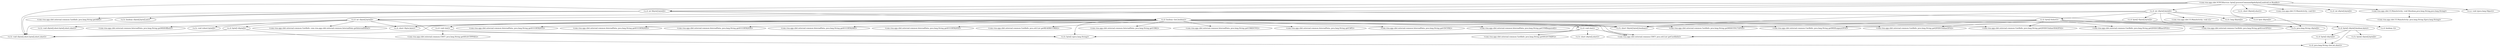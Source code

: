 digraph "Call_Graph" {
    "<com.visa.app.cdet.VCPCSService: byte[] processCommandApdu(byte[],android.os.Bundle)>"
    "<o.Ιɿ: void ι(byte[],short,byte[],short,short)>"
    "<com.visa.app.cdet.VCPCSService: byte[] processCommandApdu(byte[],android.os.Bundle)>"->"<o.Ιɿ: void ι(byte[],short,byte[],short,short)>";
    "<o.Ιɿ: short Ι(byte[],short)>"
    "<com.visa.app.cdet.VCPCSService: byte[] processCommandApdu(byte[],android.os.Bundle)>"->"<o.Ιɿ: short Ι(byte[],short)>";
    "<o.ιł: int ι(byte[],byte[])>"
    "<com.visa.app.cdet.VCPCSService: byte[] processCommandApdu(byte[],android.os.Bundle)>"->"<o.ιł: int ι(byte[],byte[])>";
    "<com.visa.app.cdet.UI.MainActivity: void ӏ()>"
    "<com.visa.app.cdet.VCPCSService: byte[] processCommandApdu(byte[],android.os.Bundle)>"->"<com.visa.app.cdet.UI.MainActivity: void ӏ()>";
    "<o.ιł: int ı(byte[],byte[])>"
    "<com.visa.app.cdet.VCPCSService: byte[] processCommandApdu(byte[],android.os.Bundle)>"->"<o.ιł: int ı(byte[],byte[])>";
    "<o.ιł: int Ι(byte[],byte[])>"
    "<com.visa.app.cdet.VCPCSService: byte[] processCommandApdu(byte[],android.os.Bundle)>"->"<o.ιł: int Ι(byte[],byte[])>";
    "<o.ιł: int ɩ(byte[],byte[])>"
    "<com.visa.app.cdet.VCPCSService: byte[] processCommandApdu(byte[],android.os.Bundle)>"->"<o.ιł: int ɩ(byte[],byte[])>";
    "<o.Ιɿ: java.lang.String ι(byte[])>"
    "<com.visa.app.cdet.VCPCSService: byte[] processCommandApdu(byte[],android.os.Bundle)>"->"<o.Ιɿ: java.lang.String ι(byte[])>";
    "<com.visa.app.cdet.UI.MainActivity: void Ι(boolean,java.lang.String,java.lang.String)>"
    "<com.visa.app.cdet.VCPCSService: byte[] processCommandApdu(byte[],android.os.Bundle)>"->"<com.visa.app.cdet.UI.MainActivity: void Ι(boolean,java.lang.String,java.lang.String)>";
    "<o.ʟі: void ι(java.lang.Object)>"
    "<com.visa.app.cdet.VCPCSService: byte[] processCommandApdu(byte[],android.os.Bundle)>"->"<o.ʟі: void ι(java.lang.Object)>";
    "<o.ιł: short ǃ(byte,byte)>"
    "<o.ιł: int ι(byte[],byte[])>"->"<o.ιł: short ǃ(byte,byte)>";
    "<o.Ιɿ: short ǃ(byte[],byte[],boolean)>"
    "<o.ιł: int ι(byte[],byte[])>"->"<o.Ιɿ: short ǃ(byte[],byte[],boolean)>";
    "<com.visa.app.cdet.external.common.CDET: java.util.List getCardInfo()>"
    "<o.ιł: int ι(byte[],byte[])>"->"<com.visa.app.cdet.external.common.CDET: java.util.List getCardInfo()>";
    "<com.visa.app.cdet.external.common.CardInfo: com.visa.app.cdet.external.common.InternalData getInternalData()>"
    "<o.ιł: int ι(byte[],byte[])>"->"<com.visa.app.cdet.external.common.CardInfo: com.visa.app.cdet.external.common.InternalData getInternalData()>";
    "<com.visa.app.cdet.external.common.InternalData: java.lang.String getMSDOffset()>"
    "<o.ιł: int ι(byte[],byte[])>"->"<com.visa.app.cdet.external.common.InternalData: java.lang.String getMSDOffset()>";
    "<o.Ιɿ: byte[] ι(java.lang.String)>"
    "<o.ιł: int ι(byte[],byte[])>"->"<o.Ιɿ: byte[] ι(java.lang.String)>";
    "<o.Ιɿ: void ι(short,byte[])>"
    "<o.ιł: int ι(byte[],byte[])>"->"<o.Ιɿ: void ι(short,byte[])>";
    "<o.Ιɿ: void ı(byte[],short,byte[],short,short)>"
    "<o.ιł: int ι(byte[],byte[])>"->"<o.Ιɿ: void ı(byte[],short,byte[],short,short)>";
    "<o.ιł: byte[] ɩ(byte[])>"
    "<o.ιł: int ι(byte[],byte[])>"->"<o.ιł: byte[] ɩ(byte[])>";
    "<o.ιł: int Ι(byte[],byte[])>"->"<com.visa.app.cdet.external.common.CDET: java.util.List getCardInfo()>";
    "<com.visa.app.cdet.external.common.CardInfo: java.lang.String getAID()>"
    "<o.ιł: int Ι(byte[],byte[])>"->"<com.visa.app.cdet.external.common.CardInfo: java.lang.String getAID()>";
    "<o.Ιɿ: boolean ι(byte[],byte[],int)>"
    "<o.ιł: int Ι(byte[],byte[])>"->"<o.Ιɿ: boolean ι(byte[],byte[],int)>";
    "<o.ιł: boolean ɩ(int,boolean)>"
    "<o.ιł: int Ι(byte[],byte[])>"->"<o.ιł: boolean ɩ(int,boolean)>";
    "<o.ιł: int Ι(byte[],byte[])>"->"<o.Ιɿ: void ι(byte[],short,byte[],short,short)>";
    "<o.ιł: byte[] Ι(short)>"
    "<o.ιł: int ɩ(byte[],byte[])>"->"<o.ιł: byte[] Ι(short)>";
    "<com.visa.app.cdet.UI.MainActivity: void ɾ()>"
    "<o.ιł: int ɩ(byte[],byte[])>"->"<com.visa.app.cdet.UI.MainActivity: void ɾ()>";
    "<o.Ιɿ: long Ι(byte[])>"
    "<o.ιł: int ɩ(byte[],byte[])>"->"<o.Ιɿ: long Ι(byte[])>";
    "<o.ιł: int ɩ(byte[],byte[])>"->"<o.Ιɿ: short ǃ(byte[],byte[],boolean)>";
    "<o.ιł: byte Ι(byte[])>"
    "<o.ιł: int ɩ(byte[],byte[])>"->"<o.ιł: byte Ι(byte[])>";
    "<o.ιł: int ɩ(byte[],byte[])>"->"<o.Ιɿ: java.lang.String ι(byte[])>";
    "<o.ιł: byte[] ǃ(byte[],byte[])>"
    "<o.ιł: int ɩ(byte[],byte[])>"->"<o.ιł: byte[] ǃ(byte[],byte[])>";
    "<o.ιł: int ɩ(byte[],byte[])>"->"<o.Ιɿ: void ι(byte[],short,byte[],short,short)>";
    "<com.visa.app.cdet.UI.MainActivity: java.lang.String Ι(java.lang.String)>"
    "<com.visa.app.cdet.UI.MainActivity: void Ι(boolean,java.lang.String,java.lang.String)>"->"<com.visa.app.cdet.UI.MainActivity: java.lang.String Ι(java.lang.String)>";
    "<o.ιł: java.lang.String ι(int,int,short)>"
    "<o.ιł: byte[] ɩ(byte[])>"->"<o.ιł: java.lang.String ι(int,int,short)>";
    "<o.ιł: byte[] ɩ(byte[])>"->"<o.Ιɿ: void ι(byte[],short,byte[],short,short)>";
    "<o.ιł: boolean ɩ(int,boolean)>"->"<com.visa.app.cdet.external.common.CDET: java.util.List getCardInfo()>";
    "<o.ιł: boolean ɩ(int,boolean)>"->"<com.visa.app.cdet.external.common.CardInfo: com.visa.app.cdet.external.common.InternalData getInternalData()>";
    "<com.visa.app.cdet.external.common.InternalData: java.lang.String getUDK()>"
    "<o.ιł: boolean ɩ(int,boolean)>"->"<com.visa.app.cdet.external.common.InternalData: java.lang.String getUDK()>";
    "<o.ιł: boolean ɩ(int,boolean)>"->"<o.Ιɿ: byte[] ι(java.lang.String)>";
    "<com.visa.app.cdet.external.common.InternalData: java.lang.String getUDKDCVV()>"
    "<o.ιł: boolean ɩ(int,boolean)>"->"<com.visa.app.cdet.external.common.InternalData: java.lang.String getUDKDCVV()>";
    "<com.visa.app.cdet.external.common.InternalData: java.lang.String getCAP()>"
    "<o.ιł: boolean ɩ(int,boolean)>"->"<com.visa.app.cdet.external.common.InternalData: java.lang.String getCAP()>";
    "<com.visa.app.cdet.external.common.InternalData: java.lang.String getCDCVM()>"
    "<o.ιł: boolean ɩ(int,boolean)>"->"<com.visa.app.cdet.external.common.InternalData: java.lang.String getCDCVM()>";
    "<com.visa.app.cdet.external.common.InternalData: java.lang.String getCVMRequired()>"
    "<o.ιł: boolean ɩ(int,boolean)>"->"<com.visa.app.cdet.external.common.InternalData: java.lang.String getCVMRequired()>";
    "<com.visa.app.cdet.external.common.InternalData: java.lang.String getICCCRT8201()>"
    "<o.ιł: boolean ɩ(int,boolean)>"->"<com.visa.app.cdet.external.common.InternalData: java.lang.String getICCCRT8201()>";
    "<com.visa.app.cdet.external.common.InternalData: java.lang.String getICCCRT8202()>"
    "<o.ιł: boolean ɩ(int,boolean)>"->"<com.visa.app.cdet.external.common.InternalData: java.lang.String getICCCRT8202()>";
    "<com.visa.app.cdet.external.common.InternalData: java.lang.String getICCCRT8203()>"
    "<o.ιł: boolean ɩ(int,boolean)>"->"<com.visa.app.cdet.external.common.InternalData: java.lang.String getICCCRT8203()>";
    "<com.visa.app.cdet.external.common.InternalData: java.lang.String getICCCRT8204()>"
    "<o.ιł: boolean ɩ(int,boolean)>"->"<com.visa.app.cdet.external.common.InternalData: java.lang.String getICCCRT8204()>";
    "<com.visa.app.cdet.external.common.InternalData: java.lang.String getICCCRT8205()>"
    "<o.ιł: boolean ɩ(int,boolean)>"->"<com.visa.app.cdet.external.common.InternalData: java.lang.String getICCCRT8205()>";
    "<com.visa.app.cdet.external.common.CardInfo: java.util.List getREADRECORD()>"
    "<o.ιł: boolean ɩ(int,boolean)>"->"<com.visa.app.cdet.external.common.CardInfo: java.util.List getREADRECORD()>";
    "<o.ιł: boolean ɩ(int,boolean)>"->"<o.ιł: short ǃ(byte,byte)>";
    "<o.ιł: boolean ɩ(int,boolean)>"->"<o.Ιɿ: short ǃ(byte[],byte[],boolean)>";
    "<o.ιł: boolean ɩ(int,boolean)>"->"<o.Ιɿ: java.lang.String ι(byte[])>";
    "<o.ιł: boolean ɩ(int,boolean)>"->"<o.Ιɿ: void ι(byte[],short,byte[],short,short)>";
    "<o.ιł: void ι(int)>"
    "<o.ιł: boolean ɩ(int,boolean)>"->"<o.ιł: void ι(int)>";
    "<o.ιł: void ı(int)>"
    "<o.ιł: boolean ɩ(int,boolean)>"->"<o.ιł: void ı(int)>";
    "<com.visa.app.cdet.external.common.CardInfo: java.lang.String getQVSDCOnlineGPO()>"
    "<o.ιł: boolean ɩ(int,boolean)>"->"<com.visa.app.cdet.external.common.CardInfo: java.lang.String getQVSDCOnlineGPO()>";
    "<com.visa.app.cdet.external.common.CardInfo: java.lang.String getQVSDCOnlineODAGPO()>"
    "<o.ιł: boolean ɩ(int,boolean)>"->"<com.visa.app.cdet.external.common.CardInfo: java.lang.String getQVSDCOnlineODAGPO()>";
    "<com.visa.app.cdet.external.common.CardInfo: java.lang.String getQVSDCOfflineGPO()>"
    "<o.ιł: boolean ɩ(int,boolean)>"->"<com.visa.app.cdet.external.common.CardInfo: java.lang.String getQVSDCOfflineGPO()>";
    "<com.visa.app.cdet.external.common.CardInfo: java.lang.String getMSDCVN17GPO()>"
    "<o.ιł: boolean ɩ(int,boolean)>"->"<com.visa.app.cdet.external.common.CardInfo: java.lang.String getMSDCVN17GPO()>";
    "<com.visa.app.cdet.external.common.CardInfo: java.lang.String getMSDLegacyGPO()>"
    "<o.ιł: boolean ɩ(int,boolean)>"->"<com.visa.app.cdet.external.common.CardInfo: java.lang.String getMSDLegacyGPO()>";
    "<o.ιł: byte[] Ι(short)>"->"<o.Ιɿ: java.lang.String ι(byte[])>";
    "<o.ιł: byte[] Ι(short)>"->"<com.visa.app.cdet.external.common.CDET: java.util.List getCardInfo()>";
    "<o.ιł: byte[] Ι(short)>"->"<com.visa.app.cdet.external.common.CardInfo: java.lang.String getQVSDCOfflineGPO()>";
    "<o.ιł: byte[] Ι(short)>"->"<com.visa.app.cdet.external.common.CardInfo: java.lang.String getQVSDCOnlineODAGPO()>";
    "<o.ιł: byte[] Ι(short)>"->"<com.visa.app.cdet.external.common.CardInfo: java.lang.String getQVSDCOnlineGPO()>";
    "<o.ιł: byte[] Ι(short)>"->"<com.visa.app.cdet.external.common.CardInfo: java.lang.String getMSDCVN17GPO()>";
    "<o.ιł: byte[] Ι(short)>"->"<com.visa.app.cdet.external.common.CardInfo: java.lang.String getMSDLegacyGPO()>";
    "<com.visa.app.cdet.external.common.CardInfo: java.lang.String getErrorGPO()>"
    "<o.ιł: byte[] Ι(short)>"->"<com.visa.app.cdet.external.common.CardInfo: java.lang.String getErrorGPO()>";
    "<o.ιł: byte[] Ι(short)>"->"<o.Ιɿ: byte[] ι(java.lang.String)>";
    "<o.ιł: boolean ǃ()>"
    "<o.ιł: byte Ι(byte[])>"->"<o.ιł: boolean ǃ()>";
    "<o.ιł: byte[] ǃ(byte[],byte[])>"->"<o.Ιɿ: short ǃ(byte[],byte[],boolean)>";
    "<o.ιł: byte[] ɩ(byte[],boolean,byte)>"
    "<o.ιł: byte[] ǃ(byte[],byte[])>"->"<o.ιł: byte[] ɩ(byte[],boolean,byte)>";
    "<com.visa.app.cdet.external.common.CDET: java.lang.String getSELECTPPSE()>"
    "<o.ιł: void ι(int)>"->"<com.visa.app.cdet.external.common.CDET: java.lang.String getSELECTPPSE()>";
    "<o.ιł: void ι(int)>"->"<o.Ιɿ: byte[] ι(java.lang.String)>";
    "<o.ιł: void ı(int)>"->"<com.visa.app.cdet.external.common.CDET: java.util.List getCardInfo()>";
    "<com.visa.app.cdet.external.common.CardInfo: java.lang.String getSELECTADF()>"
    "<o.ιł: void ı(int)>"->"<com.visa.app.cdet.external.common.CardInfo: java.lang.String getSELECTADF()>";
    "<o.ιł: void ı(int)>"->"<o.Ιɿ: byte[] ι(java.lang.String)>";
    "<o.Ιɿ: short ı(byte[],short)>"
    "<o.ιł: void ı(int)>"->"<o.Ιɿ: short ı(byte[],short)>";
    "<o.ιł: byte[] ι(byte[])>"
    "<o.ιł: byte[] ɩ(byte[],boolean,byte)>"->"<o.ιł: byte[] ι(byte[])>";
    "<o.ιł: byte[] ɩ(byte[],boolean,byte)>"->"<o.ιł: java.lang.String ι(int,int,short)>";
    "<o.Ιɿ: byte[] ɩ(byte[],byte[])>"
    "<o.ιł: byte[] ɩ(byte[],boolean,byte)>"->"<o.Ιɿ: byte[] ɩ(byte[],byte[])>";
    "<o.ιł: byte[] ι(byte[])>"->"<o.ιł: java.lang.String ι(int,int,short)>";
}
